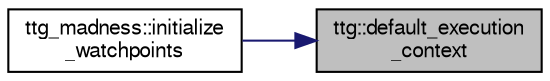 digraph "ttg::default_execution_context"
{
 // LATEX_PDF_SIZE
  edge [fontname="FreeSans",fontsize="10",labelfontname="FreeSans",labelfontsize="10"];
  node [fontname="FreeSans",fontsize="10",shape=record];
  rankdir="RL";
  Node1 [label="ttg::default_execution\l_context",height=0.2,width=0.4,color="black", fillcolor="grey75", style="filled", fontcolor="black",tooltip="Accesses the default backend's default execution context."];
  Node1 -> Node2 [dir="back",color="midnightblue",fontsize="10",style="solid",fontname="FreeSans"];
  Node2 [label="ttg_madness::initialize\l_watchpoints",height=0.2,width=0.4,color="black", fillcolor="white", style="filled",URL="$namespacettg__madness.html#a1d0750abcb4d3cb112ff1755f38798f1",tooltip="must be called from main thread before setting watchpoints"];
}
